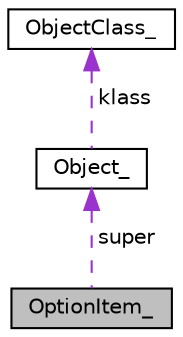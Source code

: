 digraph "OptionItem_"
{
  edge [fontname="Helvetica",fontsize="10",labelfontname="Helvetica",labelfontsize="10"];
  node [fontname="Helvetica",fontsize="10",shape=record];
  Node1 [label="OptionItem_",height=0.2,width=0.4,color="black", fillcolor="grey75", style="filled", fontcolor="black"];
  Node2 -> Node1 [dir="back",color="darkorchid3",fontsize="10",style="dashed",label=" super" ,fontname="Helvetica"];
  Node2 [label="Object_",height=0.2,width=0.4,color="black", fillcolor="white", style="filled",URL="$structObject__.html"];
  Node3 -> Node2 [dir="back",color="darkorchid3",fontsize="10",style="dashed",label=" klass" ,fontname="Helvetica"];
  Node3 [label="ObjectClass_",height=0.2,width=0.4,color="black", fillcolor="white", style="filled",URL="$structObjectClass__.html"];
}
